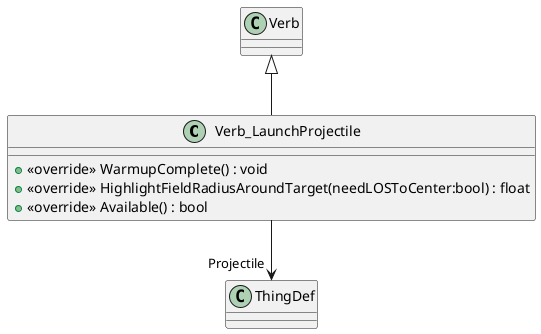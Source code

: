 @startuml
class Verb_LaunchProjectile {
    + <<override>> WarmupComplete() : void
    + <<override>> HighlightFieldRadiusAroundTarget(needLOSToCenter:bool) : float
    + <<override>> Available() : bool
}
Verb <|-- Verb_LaunchProjectile
Verb_LaunchProjectile --> "Projectile" ThingDef
@enduml
